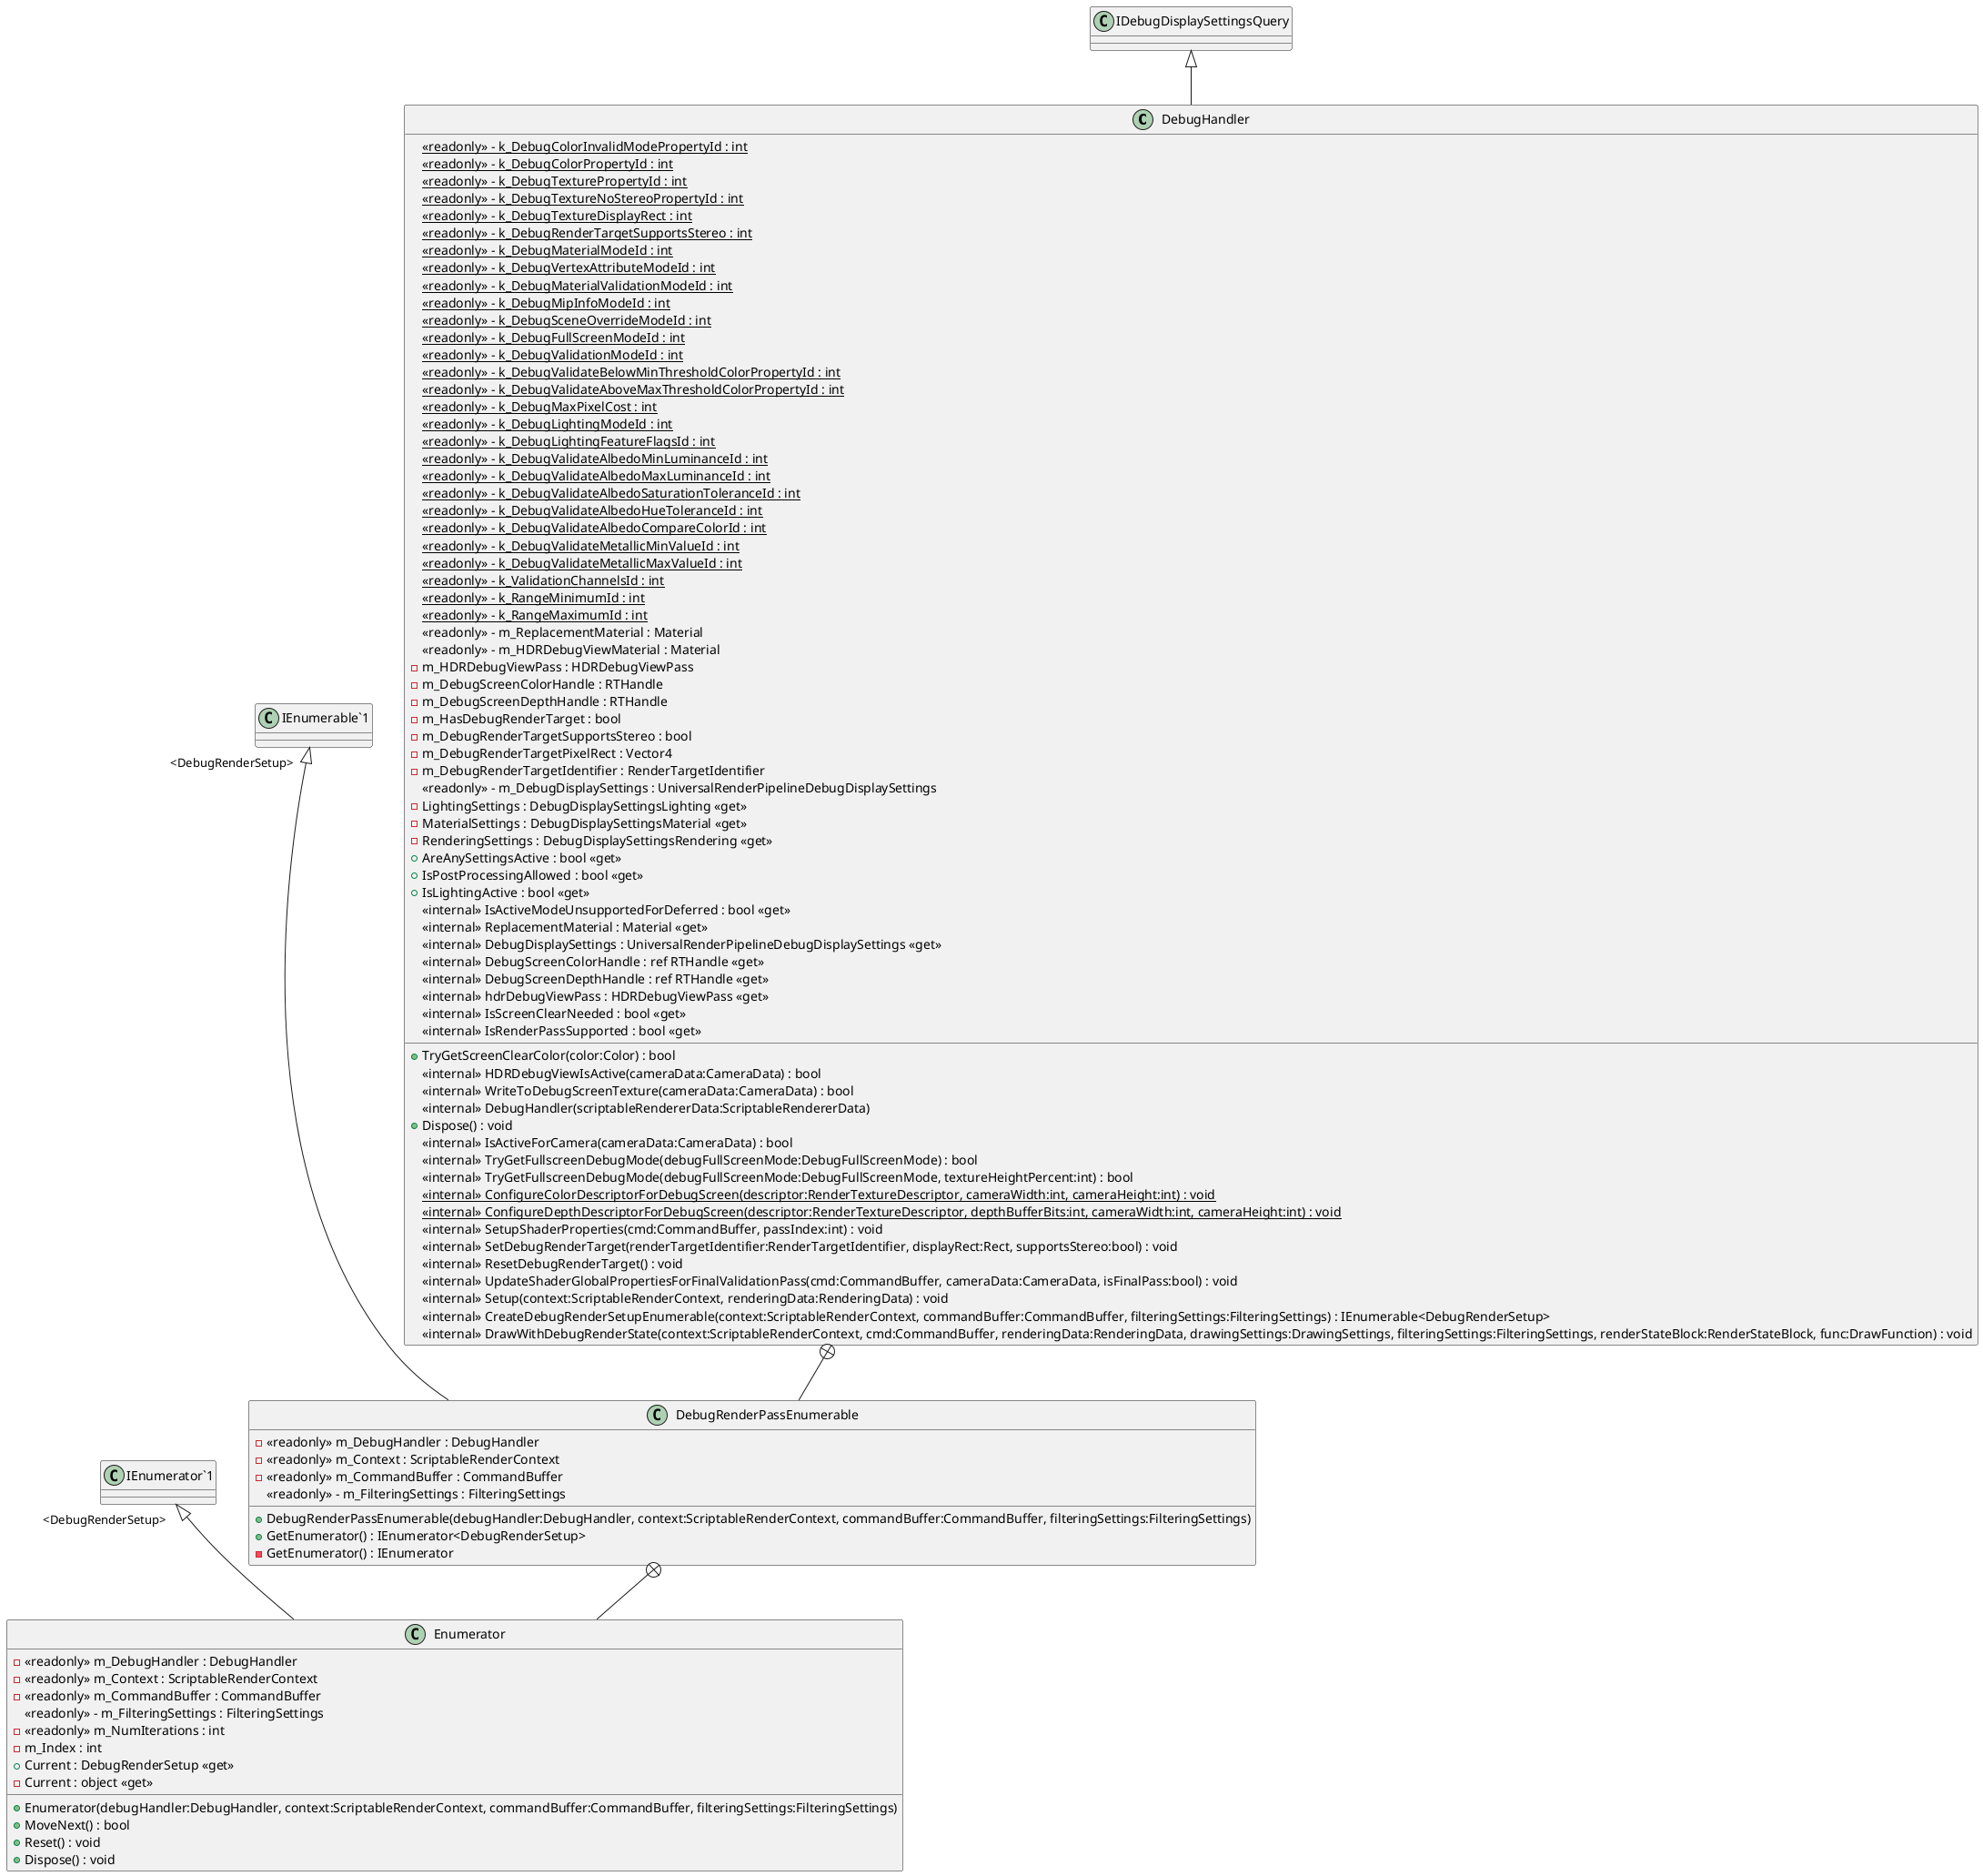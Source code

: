 @startuml
class DebugHandler {
    {static} <<readonly>> - k_DebugColorInvalidModePropertyId : int
    {static} <<readonly>> - k_DebugColorPropertyId : int
    {static} <<readonly>> - k_DebugTexturePropertyId : int
    {static} <<readonly>> - k_DebugTextureNoStereoPropertyId : int
    {static} <<readonly>> - k_DebugTextureDisplayRect : int
    {static} <<readonly>> - k_DebugRenderTargetSupportsStereo : int
    {static} <<readonly>> - k_DebugMaterialModeId : int
    {static} <<readonly>> - k_DebugVertexAttributeModeId : int
    {static} <<readonly>> - k_DebugMaterialValidationModeId : int
    {static} <<readonly>> - k_DebugMipInfoModeId : int
    {static} <<readonly>> - k_DebugSceneOverrideModeId : int
    {static} <<readonly>> - k_DebugFullScreenModeId : int
    {static} <<readonly>> - k_DebugValidationModeId : int
    {static} <<readonly>> - k_DebugValidateBelowMinThresholdColorPropertyId : int
    {static} <<readonly>> - k_DebugValidateAboveMaxThresholdColorPropertyId : int
    {static} <<readonly>> - k_DebugMaxPixelCost : int
    {static} <<readonly>> - k_DebugLightingModeId : int
    {static} <<readonly>> - k_DebugLightingFeatureFlagsId : int
    {static} <<readonly>> - k_DebugValidateAlbedoMinLuminanceId : int
    {static} <<readonly>> - k_DebugValidateAlbedoMaxLuminanceId : int
    {static} <<readonly>> - k_DebugValidateAlbedoSaturationToleranceId : int
    {static} <<readonly>> - k_DebugValidateAlbedoHueToleranceId : int
    {static} <<readonly>> - k_DebugValidateAlbedoCompareColorId : int
    {static} <<readonly>> - k_DebugValidateMetallicMinValueId : int
    {static} <<readonly>> - k_DebugValidateMetallicMaxValueId : int
    {static} <<readonly>> - k_ValidationChannelsId : int
    {static} <<readonly>> - k_RangeMinimumId : int
    {static} <<readonly>> - k_RangeMaximumId : int
    <<readonly>> - m_ReplacementMaterial : Material
    <<readonly>> - m_HDRDebugViewMaterial : Material
    - m_HDRDebugViewPass : HDRDebugViewPass
    - m_DebugScreenColorHandle : RTHandle
    - m_DebugScreenDepthHandle : RTHandle
    - m_HasDebugRenderTarget : bool
    - m_DebugRenderTargetSupportsStereo : bool
    - m_DebugRenderTargetPixelRect : Vector4
    - m_DebugRenderTargetIdentifier : RenderTargetIdentifier
    <<readonly>> - m_DebugDisplaySettings : UniversalRenderPipelineDebugDisplaySettings
    - LightingSettings : DebugDisplaySettingsLighting <<get>>
    - MaterialSettings : DebugDisplaySettingsMaterial <<get>>
    - RenderingSettings : DebugDisplaySettingsRendering <<get>>
    + AreAnySettingsActive : bool <<get>>
    + IsPostProcessingAllowed : bool <<get>>
    + IsLightingActive : bool <<get>>
    <<internal>> IsActiveModeUnsupportedForDeferred : bool <<get>>
    + TryGetScreenClearColor(color:Color) : bool
    <<internal>> ReplacementMaterial : Material <<get>>
    <<internal>> DebugDisplaySettings : UniversalRenderPipelineDebugDisplaySettings <<get>>
    <<internal>> DebugScreenColorHandle : ref RTHandle <<get>>
    <<internal>> DebugScreenDepthHandle : ref RTHandle <<get>>
    <<internal>> hdrDebugViewPass : HDRDebugViewPass <<get>>
    <<internal>> HDRDebugViewIsActive(cameraData:CameraData) : bool
    <<internal>> WriteToDebugScreenTexture(cameraData:CameraData) : bool
    <<internal>> IsScreenClearNeeded : bool <<get>>
    <<internal>> IsRenderPassSupported : bool <<get>>
    <<internal>> DebugHandler(scriptableRendererData:ScriptableRendererData)
    + Dispose() : void
    <<internal>> IsActiveForCamera(cameraData:CameraData) : bool
    <<internal>> TryGetFullscreenDebugMode(debugFullScreenMode:DebugFullScreenMode) : bool
    <<internal>> TryGetFullscreenDebugMode(debugFullScreenMode:DebugFullScreenMode, textureHeightPercent:int) : bool
    <<internal>> {static} ConfigureColorDescriptorForDebugScreen(descriptor:RenderTextureDescriptor, cameraWidth:int, cameraHeight:int) : void
    <<internal>> {static} ConfigureDepthDescriptorForDebugScreen(descriptor:RenderTextureDescriptor, depthBufferBits:int, cameraWidth:int, cameraHeight:int) : void
    <<internal>> SetupShaderProperties(cmd:CommandBuffer, passIndex:int) : void
    <<internal>> SetDebugRenderTarget(renderTargetIdentifier:RenderTargetIdentifier, displayRect:Rect, supportsStereo:bool) : void
    <<internal>> ResetDebugRenderTarget() : void
    <<internal>> UpdateShaderGlobalPropertiesForFinalValidationPass(cmd:CommandBuffer, cameraData:CameraData, isFinalPass:bool) : void
    <<internal>> Setup(context:ScriptableRenderContext, renderingData:RenderingData) : void
    <<internal>> CreateDebugRenderSetupEnumerable(context:ScriptableRenderContext, commandBuffer:CommandBuffer, filteringSettings:FilteringSettings) : IEnumerable<DebugRenderSetup>
    <<internal>> DrawWithDebugRenderState(context:ScriptableRenderContext, cmd:CommandBuffer, renderingData:RenderingData, drawingSettings:DrawingSettings, filteringSettings:FilteringSettings, renderStateBlock:RenderStateBlock, func:DrawFunction) : void
}
class DebugRenderPassEnumerable {
    - <<readonly>> m_DebugHandler : DebugHandler
    - <<readonly>> m_Context : ScriptableRenderContext
    - <<readonly>> m_CommandBuffer : CommandBuffer
    <<readonly>> - m_FilteringSettings : FilteringSettings
    + DebugRenderPassEnumerable(debugHandler:DebugHandler, context:ScriptableRenderContext, commandBuffer:CommandBuffer, filteringSettings:FilteringSettings)
    + GetEnumerator() : IEnumerator<DebugRenderSetup>
    - GetEnumerator() : IEnumerator
}
class Enumerator {
    - <<readonly>> m_DebugHandler : DebugHandler
    - <<readonly>> m_Context : ScriptableRenderContext
    - <<readonly>> m_CommandBuffer : CommandBuffer
    <<readonly>> - m_FilteringSettings : FilteringSettings
    - <<readonly>> m_NumIterations : int
    - m_Index : int
    + Current : DebugRenderSetup <<get>>
    - Current : object <<get>>
    + Enumerator(debugHandler:DebugHandler, context:ScriptableRenderContext, commandBuffer:CommandBuffer, filteringSettings:FilteringSettings)
    + MoveNext() : bool
    + Reset() : void
    + Dispose() : void
}
IDebugDisplaySettingsQuery <|-- DebugHandler
DebugHandler +-- DebugRenderPassEnumerable
"IEnumerable`1" "<DebugRenderSetup>" <|-- DebugRenderPassEnumerable
DebugRenderPassEnumerable +-- Enumerator
"IEnumerator`1" "<DebugRenderSetup>" <|-- Enumerator
@enduml
